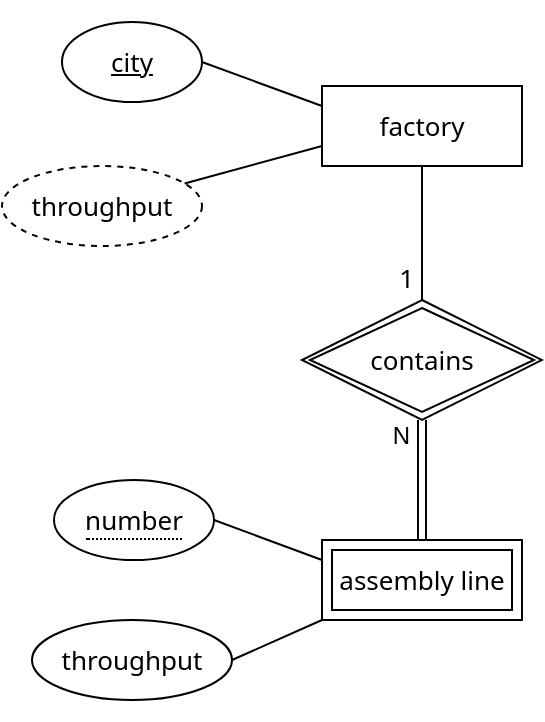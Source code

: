 <mxfile version="15.5.4" type="device"><diagram id="R2lEEEUBdFMjLlhIrx00" name="Page-1"><mxGraphModel dx="572" dy="657" grid="1" gridSize="10" guides="1" tooltips="1" connect="1" arrows="1" fold="1" page="1" pageScale="1" pageWidth="850" pageHeight="1100" math="0" shadow="0" extFonts="Permanent Marker^https://fonts.googleapis.com/css?family=Permanent+Marker"><root><mxCell id="0"/><mxCell id="1" parent="0"/><mxCell id="mBHATa6ZtzZPRB-dGPxL-17" value="" style="rounded=0;whiteSpace=wrap;html=1;fontFamily=Noto Sans;fontSource=https%3A%2F%2Ffonts.googleapis.com%2Fcss%3Ffamily%3DNoto%2BSans;strokeColor=none;fillColor=none;" vertex="1" parent="1"><mxGeometry x="999" y="15" width="30" height="20" as="geometry"/></mxCell><mxCell id="mBHATa6ZtzZPRB-dGPxL-18" value="" style="rounded=0;whiteSpace=wrap;html=1;fontFamily=Noto Sans;fontSource=https%3A%2F%2Ffonts.googleapis.com%2Fcss%3Ffamily%3DNoto%2BSans;strokeColor=none;fillColor=none;" vertex="1" parent="1"><mxGeometry x="1001" y="355" width="30" height="20" as="geometry"/></mxCell><mxCell id="mBHATa6ZtzZPRB-dGPxL-1" value="" style="rounded=0;whiteSpace=wrap;html=1;fontFamily=Noto Sans;fontSource=https%3A%2F%2Ffonts.googleapis.com%2Fcss%3Ffamily%3DNoto%2BSans;strokeColor=none;fillColor=none;" vertex="1" parent="1"><mxGeometry x="1005" y="355" width="30" height="20" as="geometry"/></mxCell><mxCell id="mBHATa6ZtzZPRB-dGPxL-2" value="factory" style="whiteSpace=wrap;html=1;align=center;fontSize=13;fontFamily=Noto Sans;fontSource=https%3A%2F%2Ffonts.googleapis.com%2Fcss%3Ffamily%3DNoto%2BSans;" vertex="1" parent="1"><mxGeometry x="1110" y="58" width="100" height="40" as="geometry"/></mxCell><mxCell id="mBHATa6ZtzZPRB-dGPxL-3" value="city" style="ellipse;whiteSpace=wrap;html=1;align=center;fontStyle=4;fontSize=13;fontFamily=Noto Sans;fontSource=https%3A%2F%2Ffonts.googleapis.com%2Fcss%3Ffamily%3DNoto%2BSans;" vertex="1" parent="1"><mxGeometry x="980" y="26" width="70" height="40" as="geometry"/></mxCell><mxCell id="mBHATa6ZtzZPRB-dGPxL-4" value="" style="endArrow=none;html=1;rounded=0;entryX=0;entryY=0.25;entryDx=0;entryDy=0;exitX=1;exitY=0.5;exitDx=0;exitDy=0;fontSize=13;fontFamily=Noto Sans;fontSource=https%3A%2F%2Ffonts.googleapis.com%2Fcss%3Ffamily%3DNoto%2BSans;" edge="1" parent="1" source="mBHATa6ZtzZPRB-dGPxL-3" target="mBHATa6ZtzZPRB-dGPxL-2"><mxGeometry relative="1" as="geometry"><mxPoint x="1033.284" y="140.858" as="sourcePoint"/><mxPoint x="1090" y="95" as="targetPoint"/></mxGeometry></mxCell><mxCell id="mBHATa6ZtzZPRB-dGPxL-5" value="throughput" style="ellipse;whiteSpace=wrap;html=1;align=center;dashed=1;fontSize=13;fontFamily=Noto Sans;fontSource=https%3A%2F%2Ffonts.googleapis.com%2Fcss%3Ffamily%3DNoto%2BSans;" vertex="1" parent="1"><mxGeometry x="950" y="98" width="100" height="40" as="geometry"/></mxCell><mxCell id="mBHATa6ZtzZPRB-dGPxL-6" value="" style="endArrow=none;html=1;rounded=0;entryX=0;entryY=0.75;entryDx=0;entryDy=0;fontSize=13;fontFamily=Noto Sans;fontSource=https%3A%2F%2Ffonts.googleapis.com%2Fcss%3Ffamily%3DNoto%2BSans;" edge="1" parent="1" source="mBHATa6ZtzZPRB-dGPxL-5" target="mBHATa6ZtzZPRB-dGPxL-2"><mxGeometry relative="1" as="geometry"><mxPoint x="1060" y="68" as="sourcePoint"/><mxPoint x="1120" y="90" as="targetPoint"/></mxGeometry></mxCell><mxCell id="mBHATa6ZtzZPRB-dGPxL-7" value="contains" style="shape=rhombus;double=1;perimeter=rhombusPerimeter;whiteSpace=wrap;html=1;align=center;fontSize=13;fontFamily=Noto Sans;fontSource=https%3A%2F%2Ffonts.googleapis.com%2Fcss%3Ffamily%3DNoto%2BSans;" vertex="1" parent="1"><mxGeometry x="1100" y="165" width="120" height="60" as="geometry"/></mxCell><mxCell id="mBHATa6ZtzZPRB-dGPxL-8" value="assembly line" style="shape=ext;margin=3;double=1;whiteSpace=wrap;html=1;align=center;fontSize=13;fontFamily=Noto Sans;fontSource=https%3A%2F%2Ffonts.googleapis.com%2Fcss%3Ffamily%3DNoto%2BSans;" vertex="1" parent="1"><mxGeometry x="1110" y="285" width="100" height="40" as="geometry"/></mxCell><mxCell id="mBHATa6ZtzZPRB-dGPxL-9" value="" style="endArrow=none;html=1;rounded=0;exitX=0.5;exitY=1;exitDx=0;exitDy=0;entryX=0.5;entryY=0;entryDx=0;entryDy=0;fontSize=13;fontFamily=Noto Sans;fontSource=https%3A%2F%2Ffonts.googleapis.com%2Fcss%3Ffamily%3DNoto%2BSans;" edge="1" parent="1" source="mBHATa6ZtzZPRB-dGPxL-2" target="mBHATa6ZtzZPRB-dGPxL-7"><mxGeometry relative="1" as="geometry"><mxPoint x="1170" y="68" as="sourcePoint"/><mxPoint x="1170" y="-10" as="targetPoint"/></mxGeometry></mxCell><mxCell id="mBHATa6ZtzZPRB-dGPxL-10" value="1" style="resizable=0;html=1;align=right;verticalAlign=bottom;rotation=0;fontSize=13;fontFamily=Noto Sans;fontSource=https%3A%2F%2Ffonts.googleapis.com%2Fcss%3Ffamily%3DNoto%2BSans;" connectable="0" vertex="1" parent="mBHATa6ZtzZPRB-dGPxL-9"><mxGeometry x="1" relative="1" as="geometry"><mxPoint x="-4" y="-1" as="offset"/></mxGeometry></mxCell><mxCell id="mBHATa6ZtzZPRB-dGPxL-11" value="&lt;span style=&quot;border-bottom: 1px dotted; font-size: 13px;&quot;&gt;number&lt;/span&gt;" style="ellipse;whiteSpace=wrap;html=1;align=center;fontSize=13;fontFamily=Noto Sans;fontSource=https%3A%2F%2Ffonts.googleapis.com%2Fcss%3Ffamily%3DNoto%2BSans;" vertex="1" parent="1"><mxGeometry x="976" y="255" width="80" height="40" as="geometry"/></mxCell><mxCell id="mBHATa6ZtzZPRB-dGPxL-12" value="throughput" style="ellipse;whiteSpace=wrap;html=1;align=center;fontSize=13;fontFamily=Noto Sans;fontSource=https%3A%2F%2Ffonts.googleapis.com%2Fcss%3Ffamily%3DNoto%2BSans;" vertex="1" parent="1"><mxGeometry x="965" y="325" width="100" height="40" as="geometry"/></mxCell><mxCell id="mBHATa6ZtzZPRB-dGPxL-13" value="" style="endArrow=none;html=1;rounded=0;entryX=0;entryY=1;entryDx=0;entryDy=0;exitX=1;exitY=0.5;exitDx=0;exitDy=0;fontSize=13;fontFamily=Noto Sans;fontSource=https%3A%2F%2Ffonts.googleapis.com%2Fcss%3Ffamily%3DNoto%2BSans;" edge="1" parent="1" source="mBHATa6ZtzZPRB-dGPxL-12" target="mBHATa6ZtzZPRB-dGPxL-8"><mxGeometry relative="1" as="geometry"><mxPoint x="1100.001" y="383.733" as="sourcePoint"/><mxPoint x="1168.69" y="365" as="targetPoint"/></mxGeometry></mxCell><mxCell id="mBHATa6ZtzZPRB-dGPxL-14" value="" style="endArrow=none;html=1;rounded=0;entryX=0;entryY=0.25;entryDx=0;entryDy=0;exitX=1;exitY=0.5;exitDx=0;exitDy=0;fontSize=13;fontFamily=Noto Sans;fontSource=https%3A%2F%2Ffonts.googleapis.com%2Fcss%3Ffamily%3DNoto%2BSans;" edge="1" parent="1" source="mBHATa6ZtzZPRB-dGPxL-11" target="mBHATa6ZtzZPRB-dGPxL-8"><mxGeometry relative="1" as="geometry"><mxPoint x="1061.311" y="255.003" as="sourcePoint"/><mxPoint x="1130" y="236.27" as="targetPoint"/></mxGeometry></mxCell><mxCell id="mBHATa6ZtzZPRB-dGPxL-15" value="" style="shape=link;html=1;rounded=0;entryX=0.5;entryY=1;entryDx=0;entryDy=0;" edge="1" parent="1" source="mBHATa6ZtzZPRB-dGPxL-8" target="mBHATa6ZtzZPRB-dGPxL-7"><mxGeometry relative="1" as="geometry"><mxPoint x="1100" y="405" as="sourcePoint"/><mxPoint x="1260" y="405" as="targetPoint"/></mxGeometry></mxCell><mxCell id="mBHATa6ZtzZPRB-dGPxL-16" value="N" style="resizable=0;html=1;align=right;verticalAlign=bottom;" connectable="0" vertex="1" parent="mBHATa6ZtzZPRB-dGPxL-15"><mxGeometry x="1" relative="1" as="geometry"><mxPoint x="-6" y="16" as="offset"/></mxGeometry></mxCell></root></mxGraphModel></diagram></mxfile>